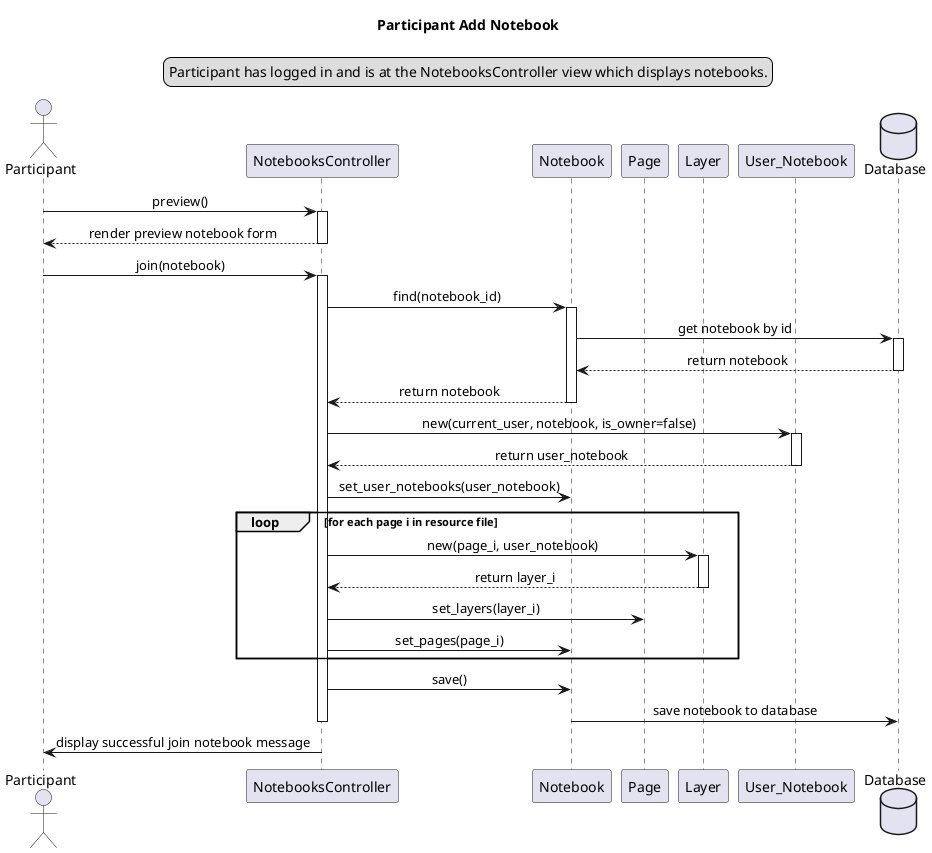 @startuml Participant Add Notebook
title Participant Add Notebook
skinparam sequenceMessageAlign center

legend top
Participant has logged in and is at the NotebooksController view which displays notebooks.
endlegend

actor Participant as partic
participant NotebooksController as nc
participant Notebook as nm
participant Page as pm
participant Layer as lm
participant User_Notebook as unm
database Database as db

partic -> nc: preview()
activate nc
partic <-- nc : render preview notebook form
deactivate nc
partic -> nc : join(notebook)
activate nc
nc -> nm : find(notebook_id)
activate nm
nm -> db : get notebook by id
activate db
db --> nm : return notebook
deactivate db
nm --> nc : return notebook
deactivate nm
nc -> unm : new(current_user, notebook, is_owner=false)
activate unm
nc <-- unm : return user_notebook
deactivate unm
nc -> nm : set_user_notebooks(user_notebook)
loop for each page i in resource file
    nc -> lm : new(page_i, user_notebook)
    activate lm
    nc <-- lm : return layer_i
    deactivate lm
    nc -> pm : set_layers(layer_i)
    nc -> nm : set_pages(page_i)
end
nc -> nm : save()
nm -> db : save notebook to database
deactivate nc

partic <- nc : display successful join notebook message

@enduml